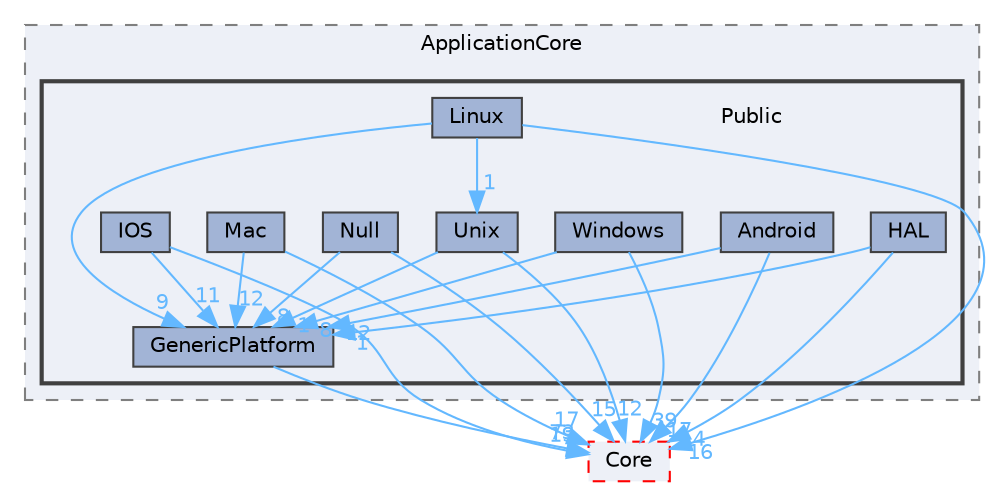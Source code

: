 digraph "Public"
{
 // INTERACTIVE_SVG=YES
 // LATEX_PDF_SIZE
  bgcolor="transparent";
  edge [fontname=Helvetica,fontsize=10,labelfontname=Helvetica,labelfontsize=10];
  node [fontname=Helvetica,fontsize=10,shape=box,height=0.2,width=0.4];
  compound=true
  subgraph clusterdir_a0470932637a5b4378844d0dd6134206 {
    graph [ bgcolor="#edf0f7", pencolor="grey50", label="ApplicationCore", fontname=Helvetica,fontsize=10 style="filled,dashed", URL="dir_a0470932637a5b4378844d0dd6134206.html",tooltip=""]
  subgraph clusterdir_822f4142be24b1a42e8b780181de5344 {
    graph [ bgcolor="#edf0f7", pencolor="grey25", label="", fontname=Helvetica,fontsize=10 style="filled,bold", URL="dir_822f4142be24b1a42e8b780181de5344.html",tooltip=""]
    dir_822f4142be24b1a42e8b780181de5344 [shape=plaintext, label="Public"];
  dir_ab7b8e0a31b8ea3baac8e27488e8ebe5 [label="Android", fillcolor="#a2b4d6", color="grey25", style="filled", URL="dir_ab7b8e0a31b8ea3baac8e27488e8ebe5.html",tooltip=""];
  dir_cdfed4ffc75fe6ca0526636b48f76dc7 [label="GenericPlatform", fillcolor="#a2b4d6", color="grey25", style="filled", URL="dir_cdfed4ffc75fe6ca0526636b48f76dc7.html",tooltip=""];
  dir_f760d1b8fcf910bbf17f5a8386c64eee [label="HAL", fillcolor="#a2b4d6", color="grey25", style="filled", URL="dir_f760d1b8fcf910bbf17f5a8386c64eee.html",tooltip=""];
  dir_e45b1bfd5e034a78a3a729014308e457 [label="IOS", fillcolor="#a2b4d6", color="grey25", style="filled", URL="dir_e45b1bfd5e034a78a3a729014308e457.html",tooltip=""];
  dir_91a3636f8d771bda9ef4dec4e0b25c88 [label="Linux", fillcolor="#a2b4d6", color="grey25", style="filled", URL="dir_91a3636f8d771bda9ef4dec4e0b25c88.html",tooltip=""];
  dir_697bc2f492929cf6ceb637c7485219d4 [label="Mac", fillcolor="#a2b4d6", color="grey25", style="filled", URL="dir_697bc2f492929cf6ceb637c7485219d4.html",tooltip=""];
  dir_c60e43508635b3c2b9ca47fa4b9a9e5a [label="Null", fillcolor="#a2b4d6", color="grey25", style="filled", URL="dir_c60e43508635b3c2b9ca47fa4b9a9e5a.html",tooltip=""];
  dir_c93ab309b2ae2421c15a828193961977 [label="Unix", fillcolor="#a2b4d6", color="grey25", style="filled", URL="dir_c93ab309b2ae2421c15a828193961977.html",tooltip=""];
  dir_a181314bd599cf599951421e09b5cda6 [label="Windows", fillcolor="#a2b4d6", color="grey25", style="filled", URL="dir_a181314bd599cf599951421e09b5cda6.html",tooltip=""];
  }
  }
  dir_0e6cddcc9caa1238c7f3774224afaa45 [label="Core", fillcolor="#edf0f7", color="red", style="filled,dashed", URL="dir_0e6cddcc9caa1238c7f3774224afaa45.html",tooltip=""];
  dir_ab7b8e0a31b8ea3baac8e27488e8ebe5->dir_0e6cddcc9caa1238c7f3774224afaa45 [headlabel="17", labeldistance=1.5 headhref="dir_000027_000266.html" href="dir_000027_000266.html" color="steelblue1" fontcolor="steelblue1"];
  dir_ab7b8e0a31b8ea3baac8e27488e8ebe5->dir_cdfed4ffc75fe6ca0526636b48f76dc7 [headlabel="12", labeldistance=1.5 headhref="dir_000027_000431.html" href="dir_000027_000431.html" color="steelblue1" fontcolor="steelblue1"];
  dir_cdfed4ffc75fe6ca0526636b48f76dc7->dir_0e6cddcc9caa1238c7f3774224afaa45 [headlabel="73", labeldistance=1.5 headhref="dir_000431_000266.html" href="dir_000431_000266.html" color="steelblue1" fontcolor="steelblue1"];
  dir_f760d1b8fcf910bbf17f5a8386c64eee->dir_0e6cddcc9caa1238c7f3774224afaa45 [headlabel="4", labeldistance=1.5 headhref="dir_000460_000266.html" href="dir_000460_000266.html" color="steelblue1" fontcolor="steelblue1"];
  dir_f760d1b8fcf910bbf17f5a8386c64eee->dir_cdfed4ffc75fe6ca0526636b48f76dc7 [headlabel="1", labeldistance=1.5 headhref="dir_000460_000431.html" href="dir_000460_000431.html" color="steelblue1" fontcolor="steelblue1"];
  dir_e45b1bfd5e034a78a3a729014308e457->dir_0e6cddcc9caa1238c7f3774224afaa45 [headlabel="19", labeldistance=1.5 headhref="dir_000536_000266.html" href="dir_000536_000266.html" color="steelblue1" fontcolor="steelblue1"];
  dir_e45b1bfd5e034a78a3a729014308e457->dir_cdfed4ffc75fe6ca0526636b48f76dc7 [headlabel="11", labeldistance=1.5 headhref="dir_000536_000431.html" href="dir_000536_000431.html" color="steelblue1" fontcolor="steelblue1"];
  dir_91a3636f8d771bda9ef4dec4e0b25c88->dir_0e6cddcc9caa1238c7f3774224afaa45 [headlabel="16", labeldistance=1.5 headhref="dir_000569_000266.html" href="dir_000569_000266.html" color="steelblue1" fontcolor="steelblue1"];
  dir_91a3636f8d771bda9ef4dec4e0b25c88->dir_c93ab309b2ae2421c15a828193961977 [headlabel="1", labeldistance=1.5 headhref="dir_000569_001224.html" href="dir_000569_001224.html" color="steelblue1" fontcolor="steelblue1"];
  dir_91a3636f8d771bda9ef4dec4e0b25c88->dir_cdfed4ffc75fe6ca0526636b48f76dc7 [headlabel="9", labeldistance=1.5 headhref="dir_000569_000431.html" href="dir_000569_000431.html" color="steelblue1" fontcolor="steelblue1"];
  dir_697bc2f492929cf6ceb637c7485219d4->dir_0e6cddcc9caa1238c7f3774224afaa45 [headlabel="17", labeldistance=1.5 headhref="dir_000593_000266.html" href="dir_000593_000266.html" color="steelblue1" fontcolor="steelblue1"];
  dir_697bc2f492929cf6ceb637c7485219d4->dir_cdfed4ffc75fe6ca0526636b48f76dc7 [headlabel="12", labeldistance=1.5 headhref="dir_000593_000431.html" href="dir_000593_000431.html" color="steelblue1" fontcolor="steelblue1"];
  dir_c60e43508635b3c2b9ca47fa4b9a9e5a->dir_0e6cddcc9caa1238c7f3774224afaa45 [headlabel="15", labeldistance=1.5 headhref="dir_000698_000266.html" href="dir_000698_000266.html" color="steelblue1" fontcolor="steelblue1"];
  dir_c60e43508635b3c2b9ca47fa4b9a9e5a->dir_cdfed4ffc75fe6ca0526636b48f76dc7 [headlabel="8", labeldistance=1.5 headhref="dir_000698_000431.html" href="dir_000698_000431.html" color="steelblue1" fontcolor="steelblue1"];
  dir_c93ab309b2ae2421c15a828193961977->dir_0e6cddcc9caa1238c7f3774224afaa45 [headlabel="12", labeldistance=1.5 headhref="dir_001224_000266.html" href="dir_001224_000266.html" color="steelblue1" fontcolor="steelblue1"];
  dir_c93ab309b2ae2421c15a828193961977->dir_cdfed4ffc75fe6ca0526636b48f76dc7 [headlabel="1", labeldistance=1.5 headhref="dir_001224_000431.html" href="dir_001224_000431.html" color="steelblue1" fontcolor="steelblue1"];
  dir_a181314bd599cf599951421e09b5cda6->dir_0e6cddcc9caa1238c7f3774224afaa45 [headlabel="39", labeldistance=1.5 headhref="dir_001291_000266.html" href="dir_001291_000266.html" color="steelblue1" fontcolor="steelblue1"];
  dir_a181314bd599cf599951421e09b5cda6->dir_cdfed4ffc75fe6ca0526636b48f76dc7 [headlabel="8", labeldistance=1.5 headhref="dir_001291_000431.html" href="dir_001291_000431.html" color="steelblue1" fontcolor="steelblue1"];
}
